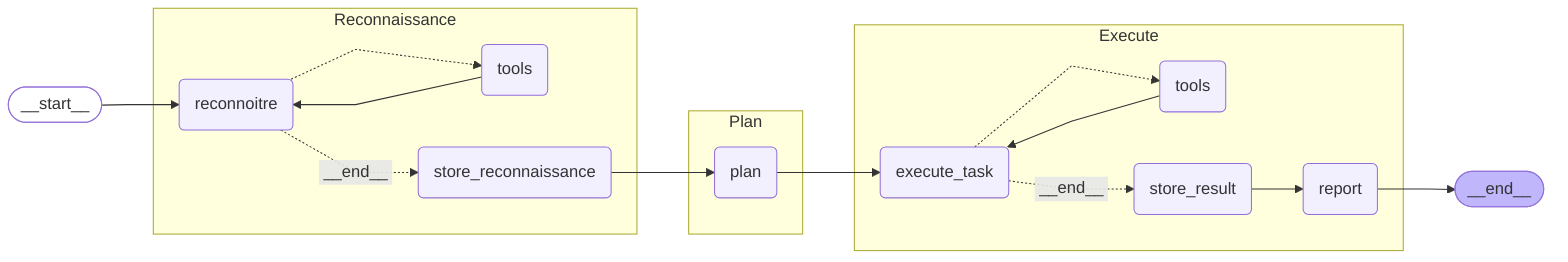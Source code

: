 ---
config:
  flowchart:
    curve: linear
  layout: dagre
---
flowchart LR
 subgraph reconnaissance["Reconnaissance"]
        reconnoitre("reconnoitre")
        tools_recon("tools")
        store_reconnaissance("store_reconnaissance")
  end
 subgraph planning["Plan"]
        plan("plan")
  end
 subgraph execution["Execute"]
        execute_task("execute_task")
        tools_exec("tools")
        store_result("store_result")
        report("report")
  end
    reconnoitre -. &nbsp;__end__&nbsp; .-> store_reconnaissance
    reconnoitre -.-> tools_recon
    tools_recon --> reconnoitre
    execute_task -. &nbsp;__end__&nbsp; .-> store_result
    execute_task -.-> tools_exec
    store_result --> report
    tools_exec --> execute_task
    __start__(["<p>__start__</p>"]) --> reconnoitre
    store_reconnaissance --> plan
    plan --> execute_task
    report --> __end__(["<p>__end__</p>"])
     __start__:::first
     __end__:::last
    classDef default fill:#f2f0ff,line-height:1.2
    classDef first fill-opacity:0
    classDef last fill:#bfb6fc